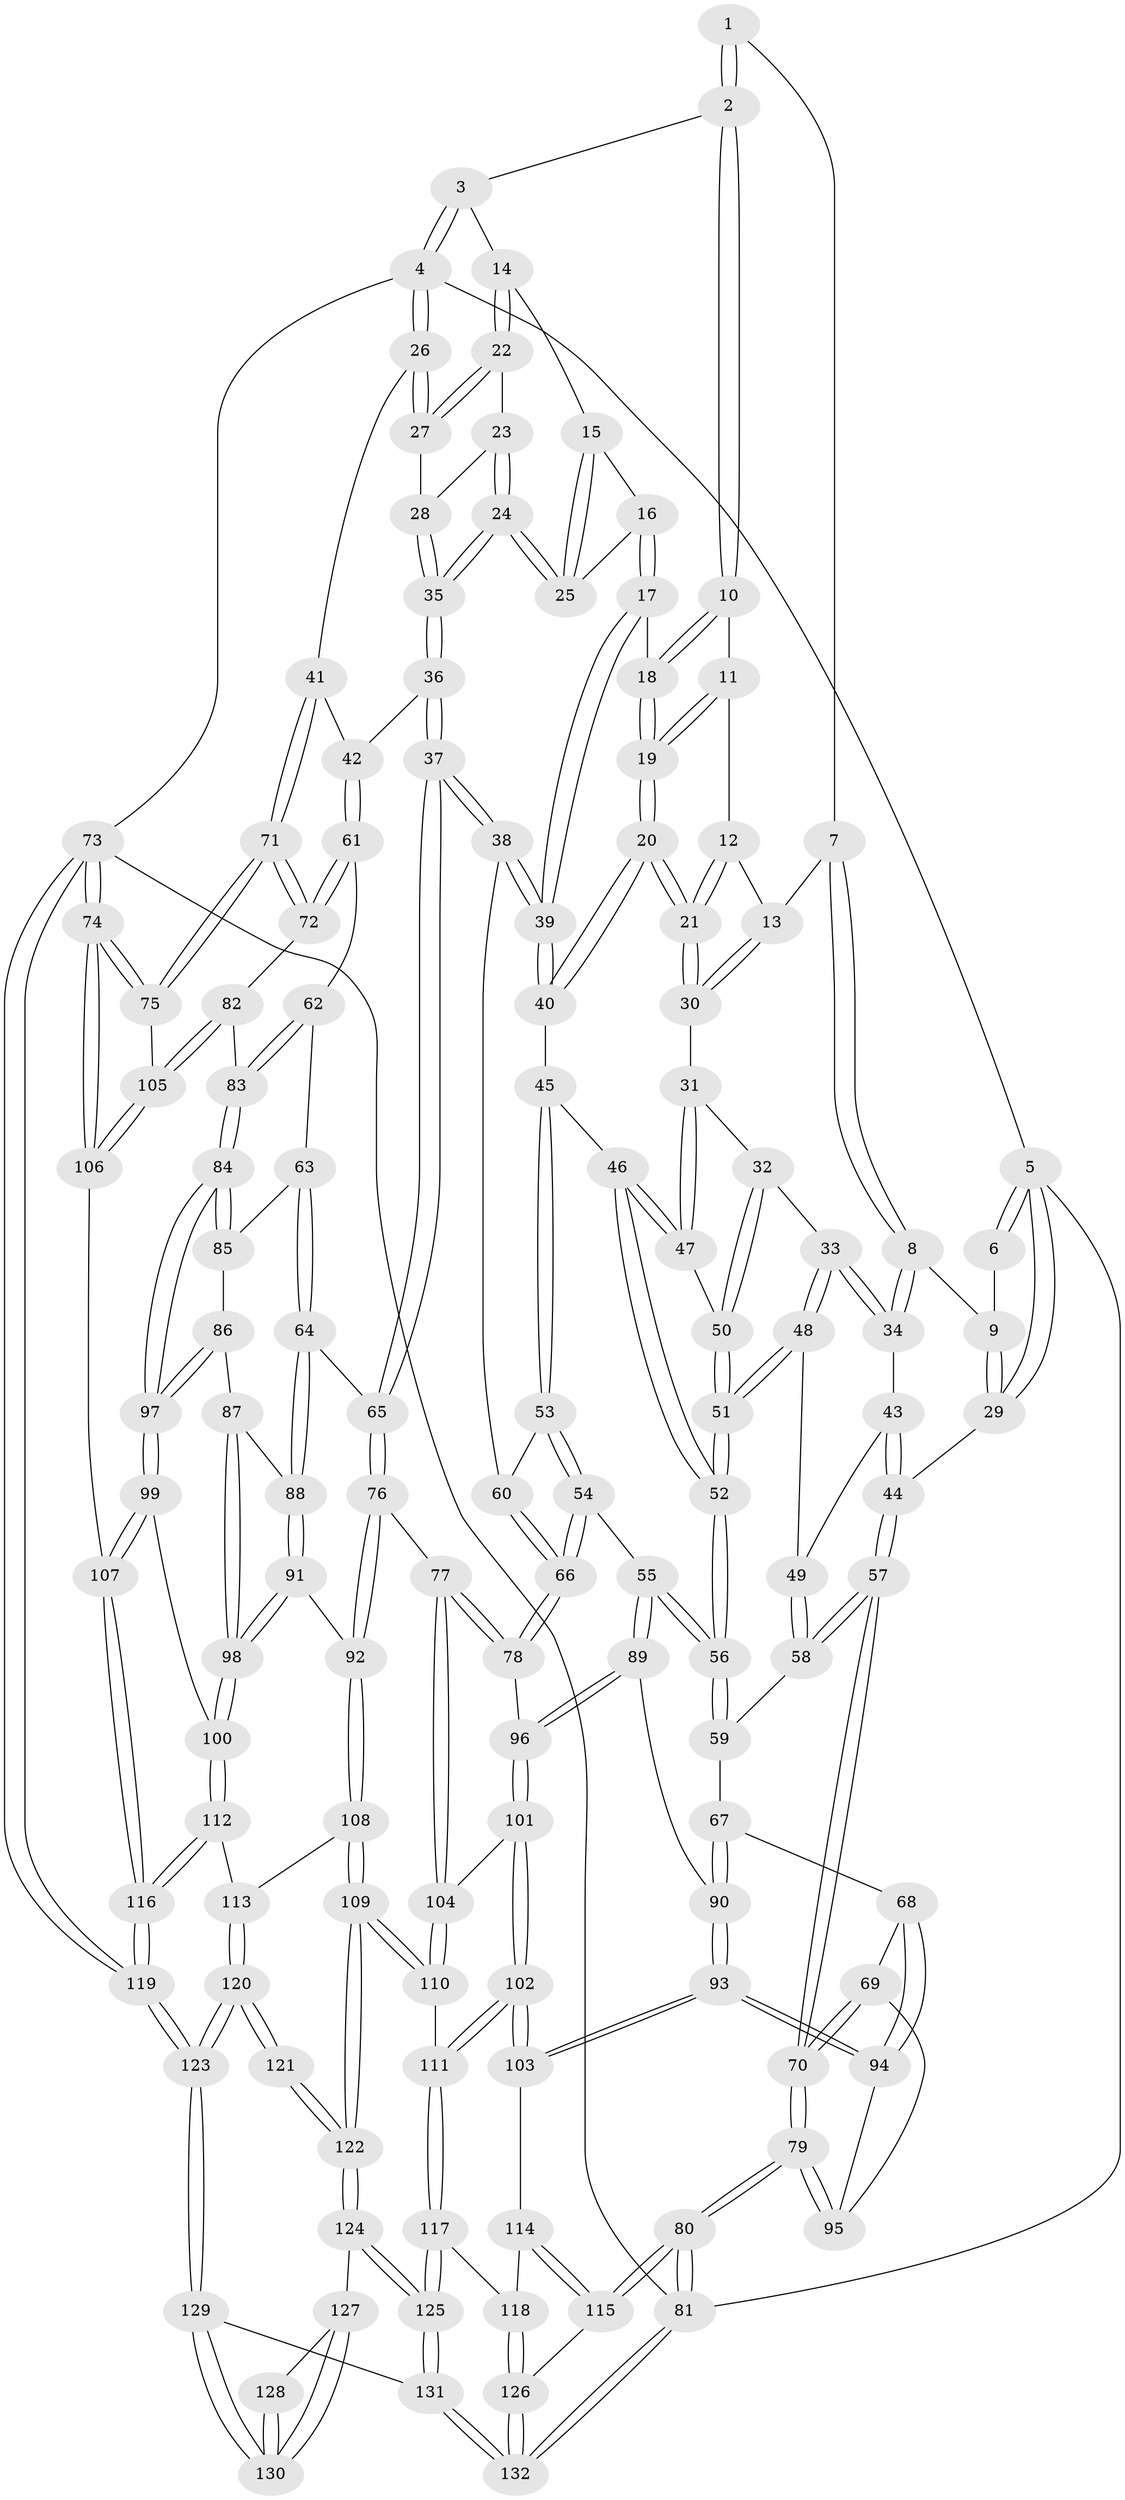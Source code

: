 // coarse degree distribution, {4: 0.16666666666666666, 3: 0.6363636363636364, 2: 0.12121212121212122, 5: 0.06060606060606061, 6: 0.015151515151515152}
// Generated by graph-tools (version 1.1) at 2025/54/03/04/25 22:54:25]
// undirected, 132 vertices, 327 edges
graph export_dot {
  node [color=gray90,style=filled];
  1 [pos="+0.29237234961999486+0"];
  2 [pos="+0.5753074442719894+0"];
  3 [pos="+0.9750178821966862+0"];
  4 [pos="+1+0"];
  5 [pos="+0+0"];
  6 [pos="+0.08213911124624591+0"];
  7 [pos="+0.28856385750511676+0"];
  8 [pos="+0.17506757511235124+0.1157333485035545"];
  9 [pos="+0.11987763231672227+0.09008935528880638"];
  10 [pos="+0.5755967537882128+0"];
  11 [pos="+0.5329521360629743+0"];
  12 [pos="+0.4530812427132863+0.059399080444038695"];
  13 [pos="+0.34417152598183515+0.09866000670919038"];
  14 [pos="+0.8456534573571103+0.016136936450700308"];
  15 [pos="+0.8374992597355703+0.0224139261247645"];
  16 [pos="+0.7148661541034986+0.11181102669244407"];
  17 [pos="+0.66355638098173+0.10432972821340179"];
  18 [pos="+0.6154205723320906+0"];
  19 [pos="+0.49200262469535166+0.23039475015322028"];
  20 [pos="+0.49045509249617153+0.23695961060930543"];
  21 [pos="+0.4480424033507134+0.19814834577765655"];
  22 [pos="+0.8474509847565966+0.06715150345617514"];
  23 [pos="+0.8436852528840507+0.08009200574547846"];
  24 [pos="+0.8008645641246965+0.17118409769366585"];
  25 [pos="+0.761523441284134+0.14256905775928846"];
  26 [pos="+1+0.1459366049767171"];
  27 [pos="+0.9315646412487989+0.15029024352608839"];
  28 [pos="+0.8888176753283026+0.16651967555114008"];
  29 [pos="+0+0"];
  30 [pos="+0.33838732301980173+0.1445094887665791"];
  31 [pos="+0.3300780573923255+0.1486538124146016"];
  32 [pos="+0.2197412724792408+0.16953397981004217"];
  33 [pos="+0.21273126305981988+0.16715331604430936"];
  34 [pos="+0.18329866902642608+0.14209872942565663"];
  35 [pos="+0.8167221680893896+0.2127175662233766"];
  36 [pos="+0.8090096192271914+0.2768733597464261"];
  37 [pos="+0.6126497728754605+0.35713729713784353"];
  38 [pos="+0.5818604761303201+0.3346223035223417"];
  39 [pos="+0.5770713512295425+0.3234646544723816"];
  40 [pos="+0.5049961647660595+0.2615553315917491"];
  41 [pos="+1+0.19041356090728695"];
  42 [pos="+0.8965077558643382+0.31722000135135586"];
  43 [pos="+0.11451142285027133+0.1813638726125605"];
  44 [pos="+0+0.2215845651024759"];
  45 [pos="+0.33582146444711236+0.29411789788687065"];
  46 [pos="+0.32416368301842724+0.29311679464409796"];
  47 [pos="+0.3230845693959922+0.2915163478065729"];
  48 [pos="+0.14950611479885229+0.2909387281883922"];
  49 [pos="+0.10192107887333528+0.3052564273738289"];
  50 [pos="+0.2487532747271963+0.24860390364106003"];
  51 [pos="+0.2174691170450279+0.3272560704456003"];
  52 [pos="+0.2517102203808121+0.4014977514066749"];
  53 [pos="+0.3856319154748598+0.41754096040996436"];
  54 [pos="+0.3015360686335739+0.45715473358824343"];
  55 [pos="+0.2574932930571276+0.46255142838733787"];
  56 [pos="+0.25024522757683887+0.4538419874320439"];
  57 [pos="+0+0.30279307529701677"];
  58 [pos="+0.03565188217293567+0.35206327807277077"];
  59 [pos="+0.11830943754482756+0.4293962332840703"];
  60 [pos="+0.49077006414861196+0.39065055235333707"];
  61 [pos="+0.8977867490828956+0.45633221538541296"];
  62 [pos="+0.8461945463260632+0.47763352907714"];
  63 [pos="+0.6965972451192973+0.45312701468597955"];
  64 [pos="+0.653462779490465+0.4287389071154031"];
  65 [pos="+0.6324594354551946+0.41089384552160224"];
  66 [pos="+0.429243147282471+0.5541871711307322"];
  67 [pos="+0.07165775763042737+0.5298849800601121"];
  68 [pos="+0.06189790659254641+0.5382589622468692"];
  69 [pos="+0.05017301250363912+0.5411949922787552"];
  70 [pos="+0+0.5781077535814669"];
  71 [pos="+1+0.5375176201666355"];
  72 [pos="+0.9395542416096103+0.4814296282126026"];
  73 [pos="+1+1"];
  74 [pos="+1+0.6425791292780418"];
  75 [pos="+1+0.5491839032694117"];
  76 [pos="+0.5495601347823774+0.5974626434046447"];
  77 [pos="+0.4530222516924719+0.5986890185122872"];
  78 [pos="+0.4333546627500445+0.5703011674300706"];
  79 [pos="+0+0.6822021231615873"];
  80 [pos="+0+0.8273680678190768"];
  81 [pos="+0+1"];
  82 [pos="+0.8930710657209883+0.6101468382000786"];
  83 [pos="+0.8321109863201444+0.6046950501349652"];
  84 [pos="+0.8244360482584974+0.6096707267721"];
  85 [pos="+0.7275088357874199+0.5137847432023758"];
  86 [pos="+0.7359047125608404+0.5881086275189984"];
  87 [pos="+0.7015902886603683+0.6136046452202378"];
  88 [pos="+0.6722512993004982+0.5381372599209051"];
  89 [pos="+0.2529345742851939+0.5027740718400686"];
  90 [pos="+0.19083422431521974+0.5727414029582669"];
  91 [pos="+0.6507933205059889+0.6690760993473377"];
  92 [pos="+0.5688847893954961+0.6381801185229528"];
  93 [pos="+0.15046850633157602+0.6693420356767046"];
  94 [pos="+0.13824686734228994+0.6650396706821927"];
  95 [pos="+0.0701078548874023+0.6619333280770583"];
  96 [pos="+0.3013078188800499+0.5814223050556736"];
  97 [pos="+0.7999252470953747+0.6431326589926434"];
  98 [pos="+0.6866901254718971+0.6901845329400568"];
  99 [pos="+0.7898696917610462+0.6700094048556721"];
  100 [pos="+0.7037441190810299+0.7098753913145283"];
  101 [pos="+0.3075688183216395+0.6111126596954642"];
  102 [pos="+0.27125569612973094+0.7290528813388443"];
  103 [pos="+0.1560818044250154+0.6800279204721897"];
  104 [pos="+0.4197876180955716+0.6494939525252893"];
  105 [pos="+0.9265462735437365+0.6342838282275749"];
  106 [pos="+0.910842062831969+0.7450253931784352"];
  107 [pos="+0.8972985532177715+0.7616584083127412"];
  108 [pos="+0.5165771037462167+0.763998312548537"];
  109 [pos="+0.49204628247921006+0.7854983504706741"];
  110 [pos="+0.41047665187646315+0.727854133441161"];
  111 [pos="+0.2895325530981892+0.7545201677965037"];
  112 [pos="+0.6956861452113337+0.7638924680909697"];
  113 [pos="+0.6936366400042162+0.766513620488688"];
  114 [pos="+0.12273859284954536+0.7471524663160871"];
  115 [pos="+0+0.8381572392167084"];
  116 [pos="+0.891393062625442+0.847241839996508"];
  117 [pos="+0.27353483334420736+0.8507692788022112"];
  118 [pos="+0.14850830133089715+0.8470603356434981"];
  119 [pos="+1+1"];
  120 [pos="+0.6668752583806753+0.8773644324946563"];
  121 [pos="+0.625888774049556+0.8741758357609494"];
  122 [pos="+0.4934262482784831+0.81930875591695"];
  123 [pos="+0.8749496430768091+1"];
  124 [pos="+0.459187460079913+0.8874841830898821"];
  125 [pos="+0.3295226101889768+0.9702613310590862"];
  126 [pos="+0.08675888941681816+0.8950957859514966"];
  127 [pos="+0.5251560485219606+0.9429298156410646"];
  128 [pos="+0.583176609635934+0.9136356802955459"];
  129 [pos="+0.6646163089626635+1"];
  130 [pos="+0.5900208435140772+1"];
  131 [pos="+0.2774939599796347+1"];
  132 [pos="+0.24415492579226605+1"];
  1 -- 2;
  1 -- 2;
  1 -- 7;
  2 -- 3;
  2 -- 10;
  2 -- 10;
  3 -- 4;
  3 -- 4;
  3 -- 14;
  4 -- 5;
  4 -- 26;
  4 -- 26;
  4 -- 73;
  5 -- 6;
  5 -- 6;
  5 -- 29;
  5 -- 29;
  5 -- 81;
  6 -- 9;
  7 -- 8;
  7 -- 8;
  7 -- 13;
  8 -- 9;
  8 -- 34;
  8 -- 34;
  9 -- 29;
  9 -- 29;
  10 -- 11;
  10 -- 18;
  10 -- 18;
  11 -- 12;
  11 -- 19;
  11 -- 19;
  12 -- 13;
  12 -- 21;
  12 -- 21;
  13 -- 30;
  13 -- 30;
  14 -- 15;
  14 -- 22;
  14 -- 22;
  15 -- 16;
  15 -- 25;
  15 -- 25;
  16 -- 17;
  16 -- 17;
  16 -- 25;
  17 -- 18;
  17 -- 39;
  17 -- 39;
  18 -- 19;
  18 -- 19;
  19 -- 20;
  19 -- 20;
  20 -- 21;
  20 -- 21;
  20 -- 40;
  20 -- 40;
  21 -- 30;
  21 -- 30;
  22 -- 23;
  22 -- 27;
  22 -- 27;
  23 -- 24;
  23 -- 24;
  23 -- 28;
  24 -- 25;
  24 -- 25;
  24 -- 35;
  24 -- 35;
  26 -- 27;
  26 -- 27;
  26 -- 41;
  27 -- 28;
  28 -- 35;
  28 -- 35;
  29 -- 44;
  30 -- 31;
  31 -- 32;
  31 -- 47;
  31 -- 47;
  32 -- 33;
  32 -- 50;
  32 -- 50;
  33 -- 34;
  33 -- 34;
  33 -- 48;
  33 -- 48;
  34 -- 43;
  35 -- 36;
  35 -- 36;
  36 -- 37;
  36 -- 37;
  36 -- 42;
  37 -- 38;
  37 -- 38;
  37 -- 65;
  37 -- 65;
  38 -- 39;
  38 -- 39;
  38 -- 60;
  39 -- 40;
  39 -- 40;
  40 -- 45;
  41 -- 42;
  41 -- 71;
  41 -- 71;
  42 -- 61;
  42 -- 61;
  43 -- 44;
  43 -- 44;
  43 -- 49;
  44 -- 57;
  44 -- 57;
  45 -- 46;
  45 -- 53;
  45 -- 53;
  46 -- 47;
  46 -- 47;
  46 -- 52;
  46 -- 52;
  47 -- 50;
  48 -- 49;
  48 -- 51;
  48 -- 51;
  49 -- 58;
  49 -- 58;
  50 -- 51;
  50 -- 51;
  51 -- 52;
  51 -- 52;
  52 -- 56;
  52 -- 56;
  53 -- 54;
  53 -- 54;
  53 -- 60;
  54 -- 55;
  54 -- 66;
  54 -- 66;
  55 -- 56;
  55 -- 56;
  55 -- 89;
  55 -- 89;
  56 -- 59;
  56 -- 59;
  57 -- 58;
  57 -- 58;
  57 -- 70;
  57 -- 70;
  58 -- 59;
  59 -- 67;
  60 -- 66;
  60 -- 66;
  61 -- 62;
  61 -- 72;
  61 -- 72;
  62 -- 63;
  62 -- 83;
  62 -- 83;
  63 -- 64;
  63 -- 64;
  63 -- 85;
  64 -- 65;
  64 -- 88;
  64 -- 88;
  65 -- 76;
  65 -- 76;
  66 -- 78;
  66 -- 78;
  67 -- 68;
  67 -- 90;
  67 -- 90;
  68 -- 69;
  68 -- 94;
  68 -- 94;
  69 -- 70;
  69 -- 70;
  69 -- 95;
  70 -- 79;
  70 -- 79;
  71 -- 72;
  71 -- 72;
  71 -- 75;
  71 -- 75;
  72 -- 82;
  73 -- 74;
  73 -- 74;
  73 -- 119;
  73 -- 119;
  73 -- 81;
  74 -- 75;
  74 -- 75;
  74 -- 106;
  74 -- 106;
  75 -- 105;
  76 -- 77;
  76 -- 92;
  76 -- 92;
  77 -- 78;
  77 -- 78;
  77 -- 104;
  77 -- 104;
  78 -- 96;
  79 -- 80;
  79 -- 80;
  79 -- 95;
  79 -- 95;
  80 -- 81;
  80 -- 81;
  80 -- 115;
  80 -- 115;
  81 -- 132;
  81 -- 132;
  82 -- 83;
  82 -- 105;
  82 -- 105;
  83 -- 84;
  83 -- 84;
  84 -- 85;
  84 -- 85;
  84 -- 97;
  84 -- 97;
  85 -- 86;
  86 -- 87;
  86 -- 97;
  86 -- 97;
  87 -- 88;
  87 -- 98;
  87 -- 98;
  88 -- 91;
  88 -- 91;
  89 -- 90;
  89 -- 96;
  89 -- 96;
  90 -- 93;
  90 -- 93;
  91 -- 92;
  91 -- 98;
  91 -- 98;
  92 -- 108;
  92 -- 108;
  93 -- 94;
  93 -- 94;
  93 -- 103;
  93 -- 103;
  94 -- 95;
  96 -- 101;
  96 -- 101;
  97 -- 99;
  97 -- 99;
  98 -- 100;
  98 -- 100;
  99 -- 100;
  99 -- 107;
  99 -- 107;
  100 -- 112;
  100 -- 112;
  101 -- 102;
  101 -- 102;
  101 -- 104;
  102 -- 103;
  102 -- 103;
  102 -- 111;
  102 -- 111;
  103 -- 114;
  104 -- 110;
  104 -- 110;
  105 -- 106;
  105 -- 106;
  106 -- 107;
  107 -- 116;
  107 -- 116;
  108 -- 109;
  108 -- 109;
  108 -- 113;
  109 -- 110;
  109 -- 110;
  109 -- 122;
  109 -- 122;
  110 -- 111;
  111 -- 117;
  111 -- 117;
  112 -- 113;
  112 -- 116;
  112 -- 116;
  113 -- 120;
  113 -- 120;
  114 -- 115;
  114 -- 115;
  114 -- 118;
  115 -- 126;
  116 -- 119;
  116 -- 119;
  117 -- 118;
  117 -- 125;
  117 -- 125;
  118 -- 126;
  118 -- 126;
  119 -- 123;
  119 -- 123;
  120 -- 121;
  120 -- 121;
  120 -- 123;
  120 -- 123;
  121 -- 122;
  121 -- 122;
  122 -- 124;
  122 -- 124;
  123 -- 129;
  123 -- 129;
  124 -- 125;
  124 -- 125;
  124 -- 127;
  125 -- 131;
  125 -- 131;
  126 -- 132;
  126 -- 132;
  127 -- 128;
  127 -- 130;
  127 -- 130;
  128 -- 130;
  128 -- 130;
  129 -- 130;
  129 -- 130;
  129 -- 131;
  131 -- 132;
  131 -- 132;
}
